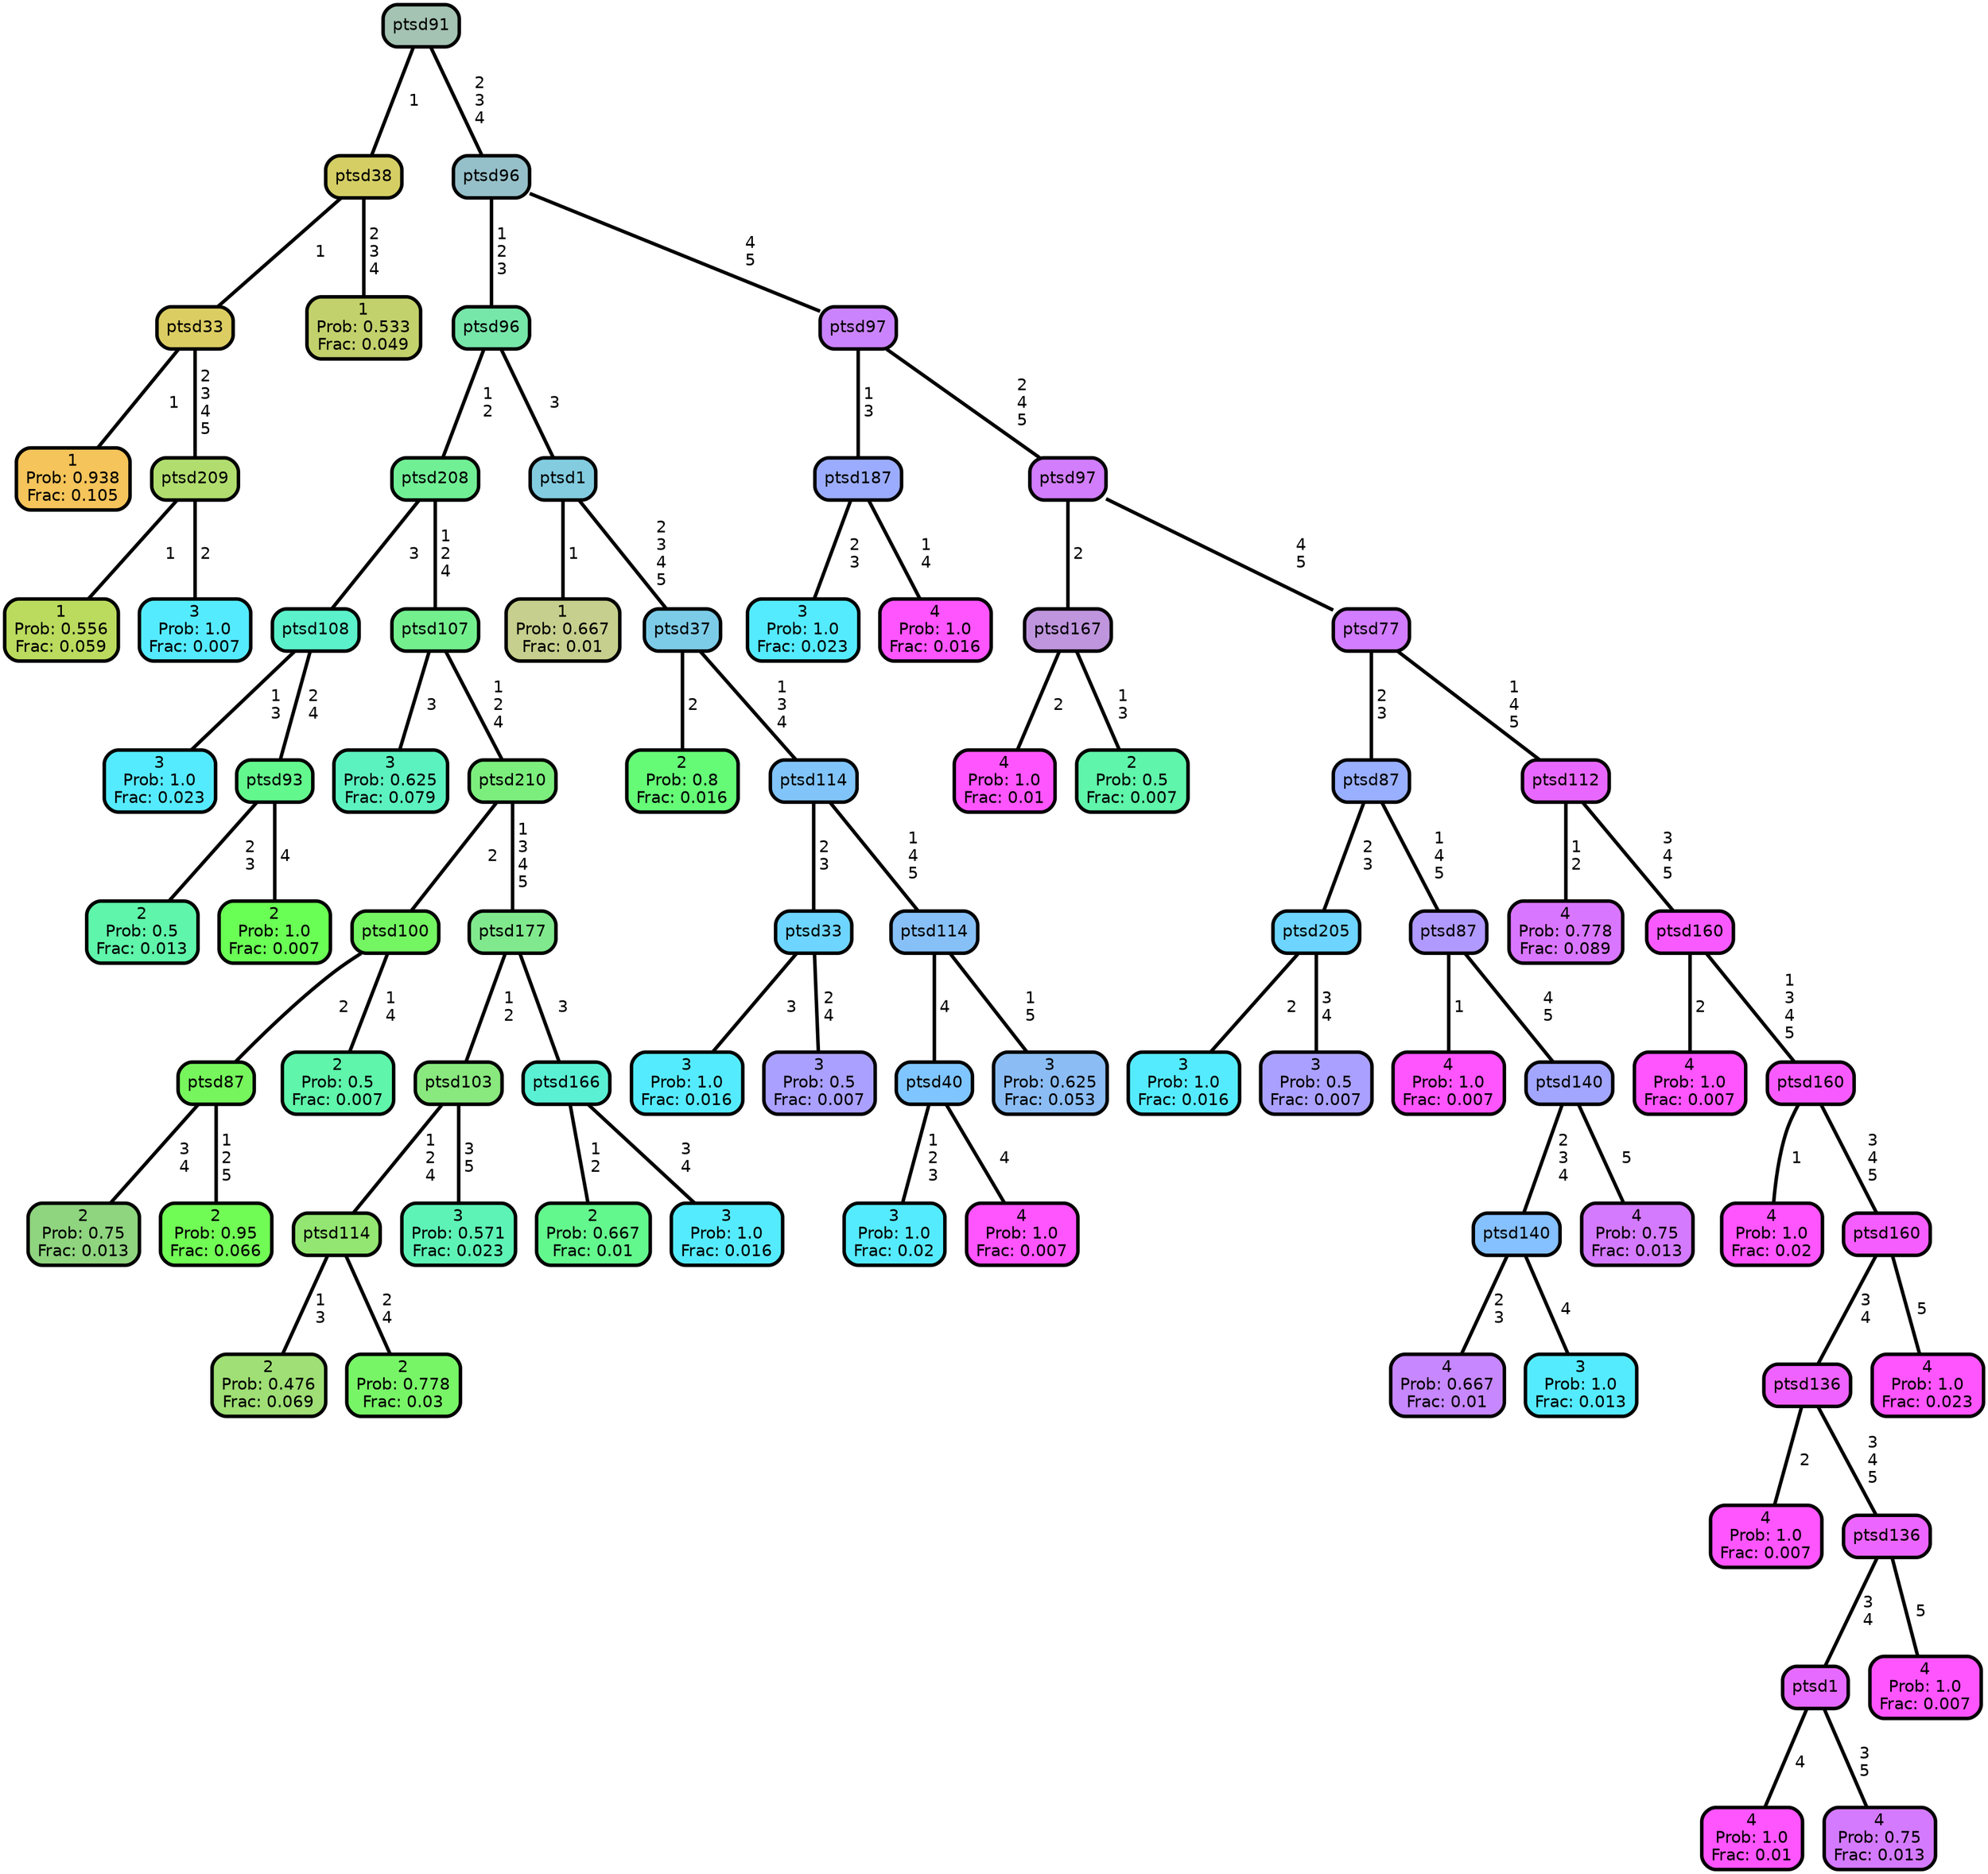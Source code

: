 graph Tree {
node [shape=box, style="filled, rounded",color="black",penwidth="3",fontcolor="black",                 fontname=helvetica] ;
graph [ranksep="0 equally", splines=straight,                 bgcolor=transparent, dpi=200] ;
edge [fontname=helvetica, color=black] ;
0 [label="1
Prob: 0.938
Frac: 0.105", fillcolor="#f5c45a"] ;
1 [label="ptsd33", fillcolor="#dbcd62"] ;
2 [label="1
Prob: 0.556
Frac: 0.059", fillcolor="#bbdb5e"] ;
3 [label="ptsd209", fillcolor="#b1dd6e"] ;
4 [label="3
Prob: 1.0
Frac: 0.007", fillcolor="#55ebff"] ;
5 [label="ptsd38", fillcolor="#d5ce64"] ;
6 [label="1
Prob: 0.533
Frac: 0.049", fillcolor="#c2d16b"] ;
7 [label="ptsd91", fillcolor="#a4c3b2"] ;
8 [label="3
Prob: 1.0
Frac: 0.023", fillcolor="#55ebff"] ;
9 [label="ptsd108", fillcolor="#5bf1ca"] ;
10 [label="2
Prob: 0.5
Frac: 0.013", fillcolor="#5ff5aa"] ;
11 [label="ptsd93", fillcolor="#63f88d"] ;
12 [label="2
Prob: 1.0
Frac: 0.007", fillcolor="#6aff55"] ;
13 [label="ptsd208", fillcolor="#71ef95"] ;
14 [label="3
Prob: 0.625
Frac: 0.079", fillcolor="#5cf2bf"] ;
15 [label="ptsd107", fillcolor="#74ef8e"] ;
16 [label="2
Prob: 0.75
Frac: 0.013", fillcolor="#8fd47f"] ;
17 [label="ptsd87", fillcolor="#76f55c"] ;
18 [label="2
Prob: 0.95
Frac: 0.066", fillcolor="#71fb55"] ;
19 [label="ptsd100", fillcolor="#74f562"] ;
20 [label="2
Prob: 0.5
Frac: 0.007", fillcolor="#5ff5aa"] ;
21 [label="ptsd210", fillcolor="#7cee7d"] ;
22 [label="2
Prob: 0.476
Frac: 0.069", fillcolor="#9fdf75"] ;
23 [label="ptsd114", fillcolor="#93e671"] ;
24 [label="2
Prob: 0.778
Frac: 0.03", fillcolor="#78f567"] ;
25 [label="ptsd103", fillcolor="#89e87e"] ;
26 [label="3
Prob: 0.571
Frac: 0.023", fillcolor="#5ef3b6"] ;
27 [label="ptsd177", fillcolor="#81e98d"] ;
28 [label="2
Prob: 0.667
Frac: 0.01", fillcolor="#63f88d"] ;
29 [label="ptsd166", fillcolor="#5af0d4"] ;
30 [label="3
Prob: 1.0
Frac: 0.016", fillcolor="#55ebff"] ;
31 [label="ptsd96", fillcolor="#76e6a9"] ;
32 [label="1
Prob: 0.667
Frac: 0.01", fillcolor="#c6cf8d"] ;
33 [label="ptsd1", fillcolor="#83cce0"] ;
34 [label="2
Prob: 0.8
Frac: 0.016", fillcolor="#65fb77"] ;
35 [label="ptsd37", fillcolor="#7dcce7"] ;
36 [label="3
Prob: 1.0
Frac: 0.016", fillcolor="#55ebff"] ;
37 [label="ptsd33", fillcolor="#6dd5ff"] ;
38 [label="3
Prob: 0.5
Frac: 0.007", fillcolor="#aaa0ff"] ;
39 [label="ptsd114", fillcolor="#81c4f9"] ;
40 [label="3
Prob: 1.0
Frac: 0.02", fillcolor="#55ebff"] ;
41 [label="ptsd40", fillcolor="#7fc5ff"] ;
42 [label="4
Prob: 1.0
Frac: 0.007", fillcolor="#ff55ff"] ;
43 [label="ptsd114", fillcolor="#87c0f7"] ;
44 [label="3
Prob: 0.625
Frac: 0.053", fillcolor="#8bbdf4"] ;
45 [label="ptsd96", fillcolor="#96c0c9"] ;
46 [label="3
Prob: 1.0
Frac: 0.023", fillcolor="#55ebff"] ;
47 [label="ptsd187", fillcolor="#9bacff"] ;
48 [label="4
Prob: 1.0
Frac: 0.016", fillcolor="#ff55ff"] ;
49 [label="ptsd97", fillcolor="#ca83fd"] ;
50 [label="4
Prob: 1.0
Frac: 0.01", fillcolor="#ff55ff"] ;
51 [label="ptsd167", fillcolor="#bf95dd"] ;
52 [label="2
Prob: 0.5
Frac: 0.007", fillcolor="#5ff5aa"] ;
53 [label="ptsd97", fillcolor="#d17dfc"] ;
54 [label="3
Prob: 1.0
Frac: 0.016", fillcolor="#55ebff"] ;
55 [label="ptsd205", fillcolor="#6dd5ff"] ;
56 [label="3
Prob: 0.5
Frac: 0.007", fillcolor="#aaa0ff"] ;
57 [label="ptsd87", fillcolor="#99afff"] ;
58 [label="4
Prob: 1.0
Frac: 0.007", fillcolor="#ff55ff"] ;
59 [label="ptsd87", fillcolor="#b09aff"] ;
60 [label="4
Prob: 0.667
Frac: 0.01", fillcolor="#c687ff"] ;
61 [label="ptsd140", fillcolor="#85c0ff"] ;
62 [label="3
Prob: 1.0
Frac: 0.013", fillcolor="#55ebff"] ;
63 [label="ptsd140", fillcolor="#a2a6ff"] ;
64 [label="4
Prob: 0.75
Frac: 0.013", fillcolor="#d47aff"] ;
65 [label="ptsd77", fillcolor="#d27cff"] ;
66 [label="4
Prob: 0.778
Frac: 0.089", fillcolor="#d976ff"] ;
67 [label="ptsd112", fillcolor="#e868ff"] ;
68 [label="4
Prob: 1.0
Frac: 0.007", fillcolor="#ff55ff"] ;
69 [label="ptsd160", fillcolor="#f85aff"] ;
70 [label="4
Prob: 1.0
Frac: 0.02", fillcolor="#ff55ff"] ;
71 [label="ptsd160", fillcolor="#f75bff"] ;
72 [label="4
Prob: 1.0
Frac: 0.007", fillcolor="#ff55ff"] ;
73 [label="ptsd136", fillcolor="#ef62ff"] ;
74 [label="4
Prob: 1.0
Frac: 0.01", fillcolor="#ff55ff"] ;
75 [label="ptsd1", fillcolor="#e66aff"] ;
76 [label="4
Prob: 0.75
Frac: 0.013", fillcolor="#d47aff"] ;
77 [label="ptsd136", fillcolor="#ec65ff"] ;
78 [label="4
Prob: 1.0
Frac: 0.007", fillcolor="#ff55ff"] ;
79 [label="ptsd160", fillcolor="#f55dff"] ;
80 [label="4
Prob: 1.0
Frac: 0.023", fillcolor="#ff55ff"] ;
1 -- 0 [label=" 1",penwidth=3] ;
1 -- 3 [label=" 2\n 3\n 4\n 5",penwidth=3] ;
3 -- 2 [label=" 1",penwidth=3] ;
3 -- 4 [label=" 2",penwidth=3] ;
5 -- 1 [label=" 1",penwidth=3] ;
5 -- 6 [label=" 2\n 3\n 4",penwidth=3] ;
7 -- 5 [label=" 1",penwidth=3] ;
7 -- 45 [label=" 2\n 3\n 4",penwidth=3] ;
9 -- 8 [label=" 1\n 3",penwidth=3] ;
9 -- 11 [label=" 2\n 4",penwidth=3] ;
11 -- 10 [label=" 2\n 3",penwidth=3] ;
11 -- 12 [label=" 4",penwidth=3] ;
13 -- 9 [label=" 3",penwidth=3] ;
13 -- 15 [label=" 1\n 2\n 4",penwidth=3] ;
15 -- 14 [label=" 3",penwidth=3] ;
15 -- 21 [label=" 1\n 2\n 4",penwidth=3] ;
17 -- 16 [label=" 3\n 4",penwidth=3] ;
17 -- 18 [label=" 1\n 2\n 5",penwidth=3] ;
19 -- 17 [label=" 2",penwidth=3] ;
19 -- 20 [label=" 1\n 4",penwidth=3] ;
21 -- 19 [label=" 2",penwidth=3] ;
21 -- 27 [label=" 1\n 3\n 4\n 5",penwidth=3] ;
23 -- 22 [label=" 1\n 3",penwidth=3] ;
23 -- 24 [label=" 2\n 4",penwidth=3] ;
25 -- 23 [label=" 1\n 2\n 4",penwidth=3] ;
25 -- 26 [label=" 3\n 5",penwidth=3] ;
27 -- 25 [label=" 1\n 2",penwidth=3] ;
27 -- 29 [label=" 3",penwidth=3] ;
29 -- 28 [label=" 1\n 2",penwidth=3] ;
29 -- 30 [label=" 3\n 4",penwidth=3] ;
31 -- 13 [label=" 1\n 2",penwidth=3] ;
31 -- 33 [label=" 3",penwidth=3] ;
33 -- 32 [label=" 1",penwidth=3] ;
33 -- 35 [label=" 2\n 3\n 4\n 5",penwidth=3] ;
35 -- 34 [label=" 2",penwidth=3] ;
35 -- 39 [label=" 1\n 3\n 4",penwidth=3] ;
37 -- 36 [label=" 3",penwidth=3] ;
37 -- 38 [label=" 2\n 4",penwidth=3] ;
39 -- 37 [label=" 2\n 3",penwidth=3] ;
39 -- 43 [label=" 1\n 4\n 5",penwidth=3] ;
41 -- 40 [label=" 1\n 2\n 3",penwidth=3] ;
41 -- 42 [label=" 4",penwidth=3] ;
43 -- 41 [label=" 4",penwidth=3] ;
43 -- 44 [label=" 1\n 5",penwidth=3] ;
45 -- 31 [label=" 1\n 2\n 3",penwidth=3] ;
45 -- 49 [label=" 4\n 5",penwidth=3] ;
47 -- 46 [label=" 2\n 3",penwidth=3] ;
47 -- 48 [label=" 1\n 4",penwidth=3] ;
49 -- 47 [label=" 1\n 3",penwidth=3] ;
49 -- 53 [label=" 2\n 4\n 5",penwidth=3] ;
51 -- 50 [label=" 2",penwidth=3] ;
51 -- 52 [label=" 1\n 3",penwidth=3] ;
53 -- 51 [label=" 2",penwidth=3] ;
53 -- 65 [label=" 4\n 5",penwidth=3] ;
55 -- 54 [label=" 2",penwidth=3] ;
55 -- 56 [label=" 3\n 4",penwidth=3] ;
57 -- 55 [label=" 2\n 3",penwidth=3] ;
57 -- 59 [label=" 1\n 4\n 5",penwidth=3] ;
59 -- 58 [label=" 1",penwidth=3] ;
59 -- 63 [label=" 4\n 5",penwidth=3] ;
61 -- 60 [label=" 2\n 3",penwidth=3] ;
61 -- 62 [label=" 4",penwidth=3] ;
63 -- 61 [label=" 2\n 3\n 4",penwidth=3] ;
63 -- 64 [label=" 5",penwidth=3] ;
65 -- 57 [label=" 2\n 3",penwidth=3] ;
65 -- 67 [label=" 1\n 4\n 5",penwidth=3] ;
67 -- 66 [label=" 1\n 2",penwidth=3] ;
67 -- 69 [label=" 3\n 4\n 5",penwidth=3] ;
69 -- 68 [label=" 2",penwidth=3] ;
69 -- 71 [label=" 1\n 3\n 4\n 5",penwidth=3] ;
71 -- 70 [label=" 1",penwidth=3] ;
71 -- 79 [label=" 3\n 4\n 5",penwidth=3] ;
73 -- 72 [label=" 2",penwidth=3] ;
73 -- 77 [label=" 3\n 4\n 5",penwidth=3] ;
75 -- 74 [label=" 4",penwidth=3] ;
75 -- 76 [label=" 3\n 5",penwidth=3] ;
77 -- 75 [label=" 3\n 4",penwidth=3] ;
77 -- 78 [label=" 5",penwidth=3] ;
79 -- 73 [label=" 3\n 4",penwidth=3] ;
79 -- 80 [label=" 5",penwidth=3] ;
{rank = same;}}